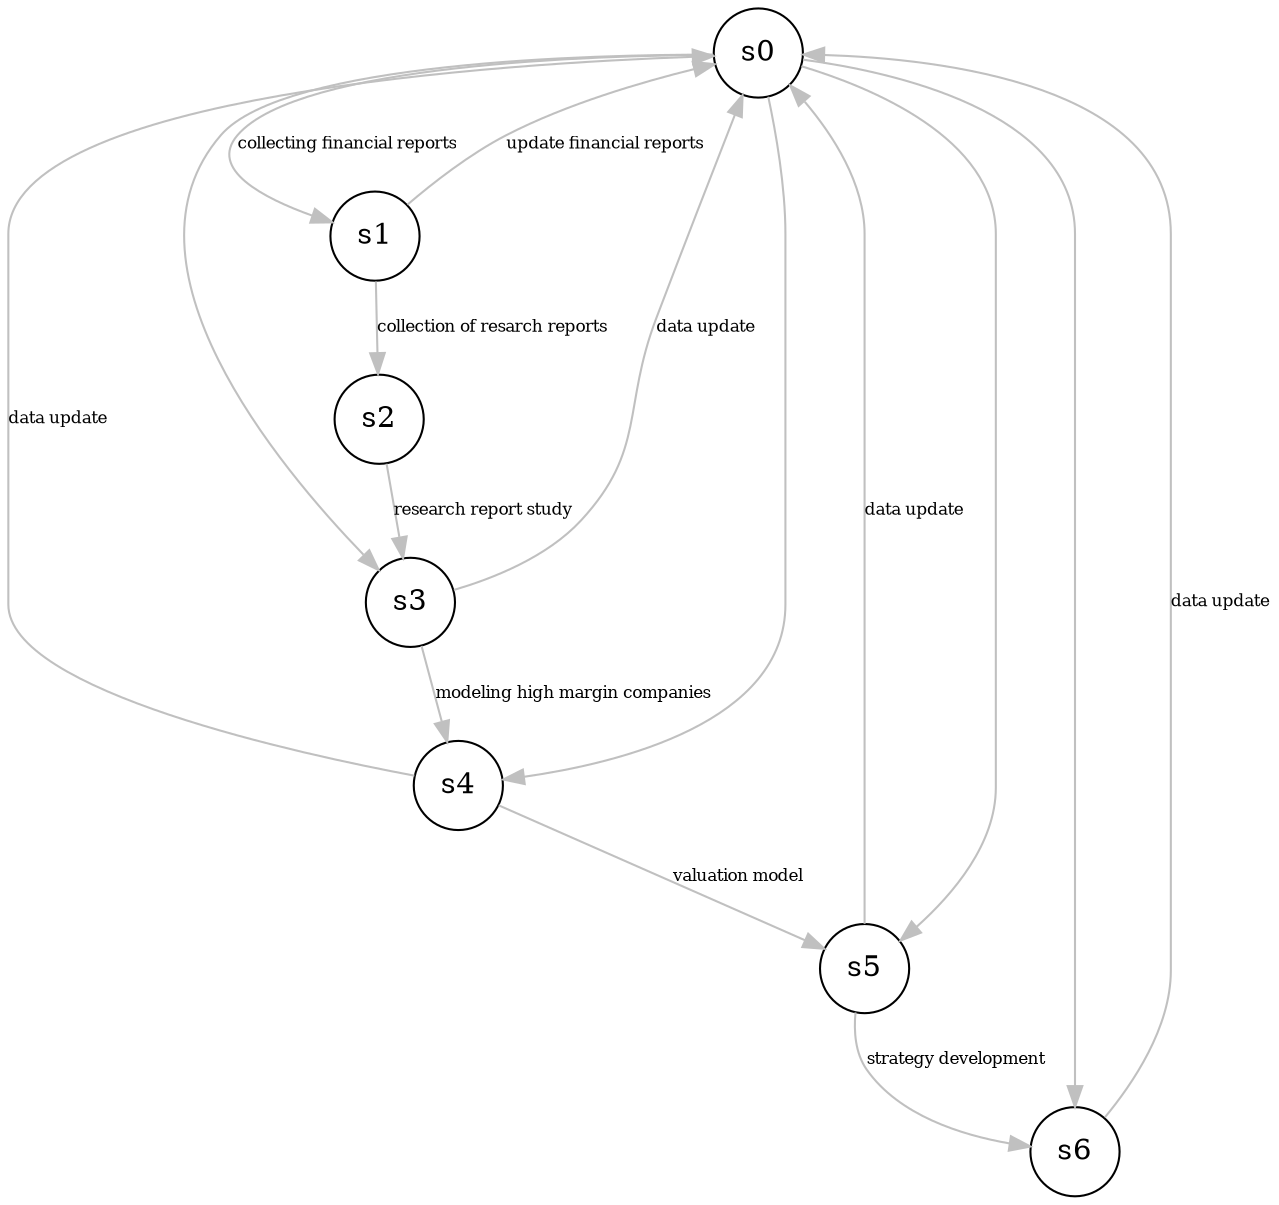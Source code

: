 digraph cwbbdot {
    rankdir=TD
    node [shape = circle]
    edge [color = grey; fontsize=8]
    s0 -> s1 [ label = "collecting financial reports"]
    s1 -> s0 [ label = "update financial reports"]
    s1 -> s2 [ label = "collection of resarch reports"]
    s2 -> s3 [ label = "research report study"]
    s0 -> s3
    s3 -> s0 [ label = "data update"]
    s3 -> s4 [ label = "modeling high margin companies"]
    s0 -> s4
    s4 -> s0 [ label = "data update"]
    s4 -> s5 [ label = "valuation model"]
    s0 -> s5
    s5 -> s0 [ label = "data update"]
    s5 -> s6 [ label = "strategy development"]
    s0 -> s6
    s6 -> s0 [ label = "data update"]
}